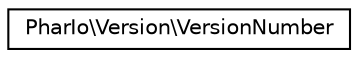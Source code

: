 digraph "Graphical Class Hierarchy"
{
  edge [fontname="Helvetica",fontsize="10",labelfontname="Helvetica",labelfontsize="10"];
  node [fontname="Helvetica",fontsize="10",shape=record];
  rankdir="LR";
  Node0 [label="PharIo\\Version\\VersionNumber",height=0.2,width=0.4,color="black", fillcolor="white", style="filled",URL="$classPharIo_1_1Version_1_1VersionNumber.html"];
}
